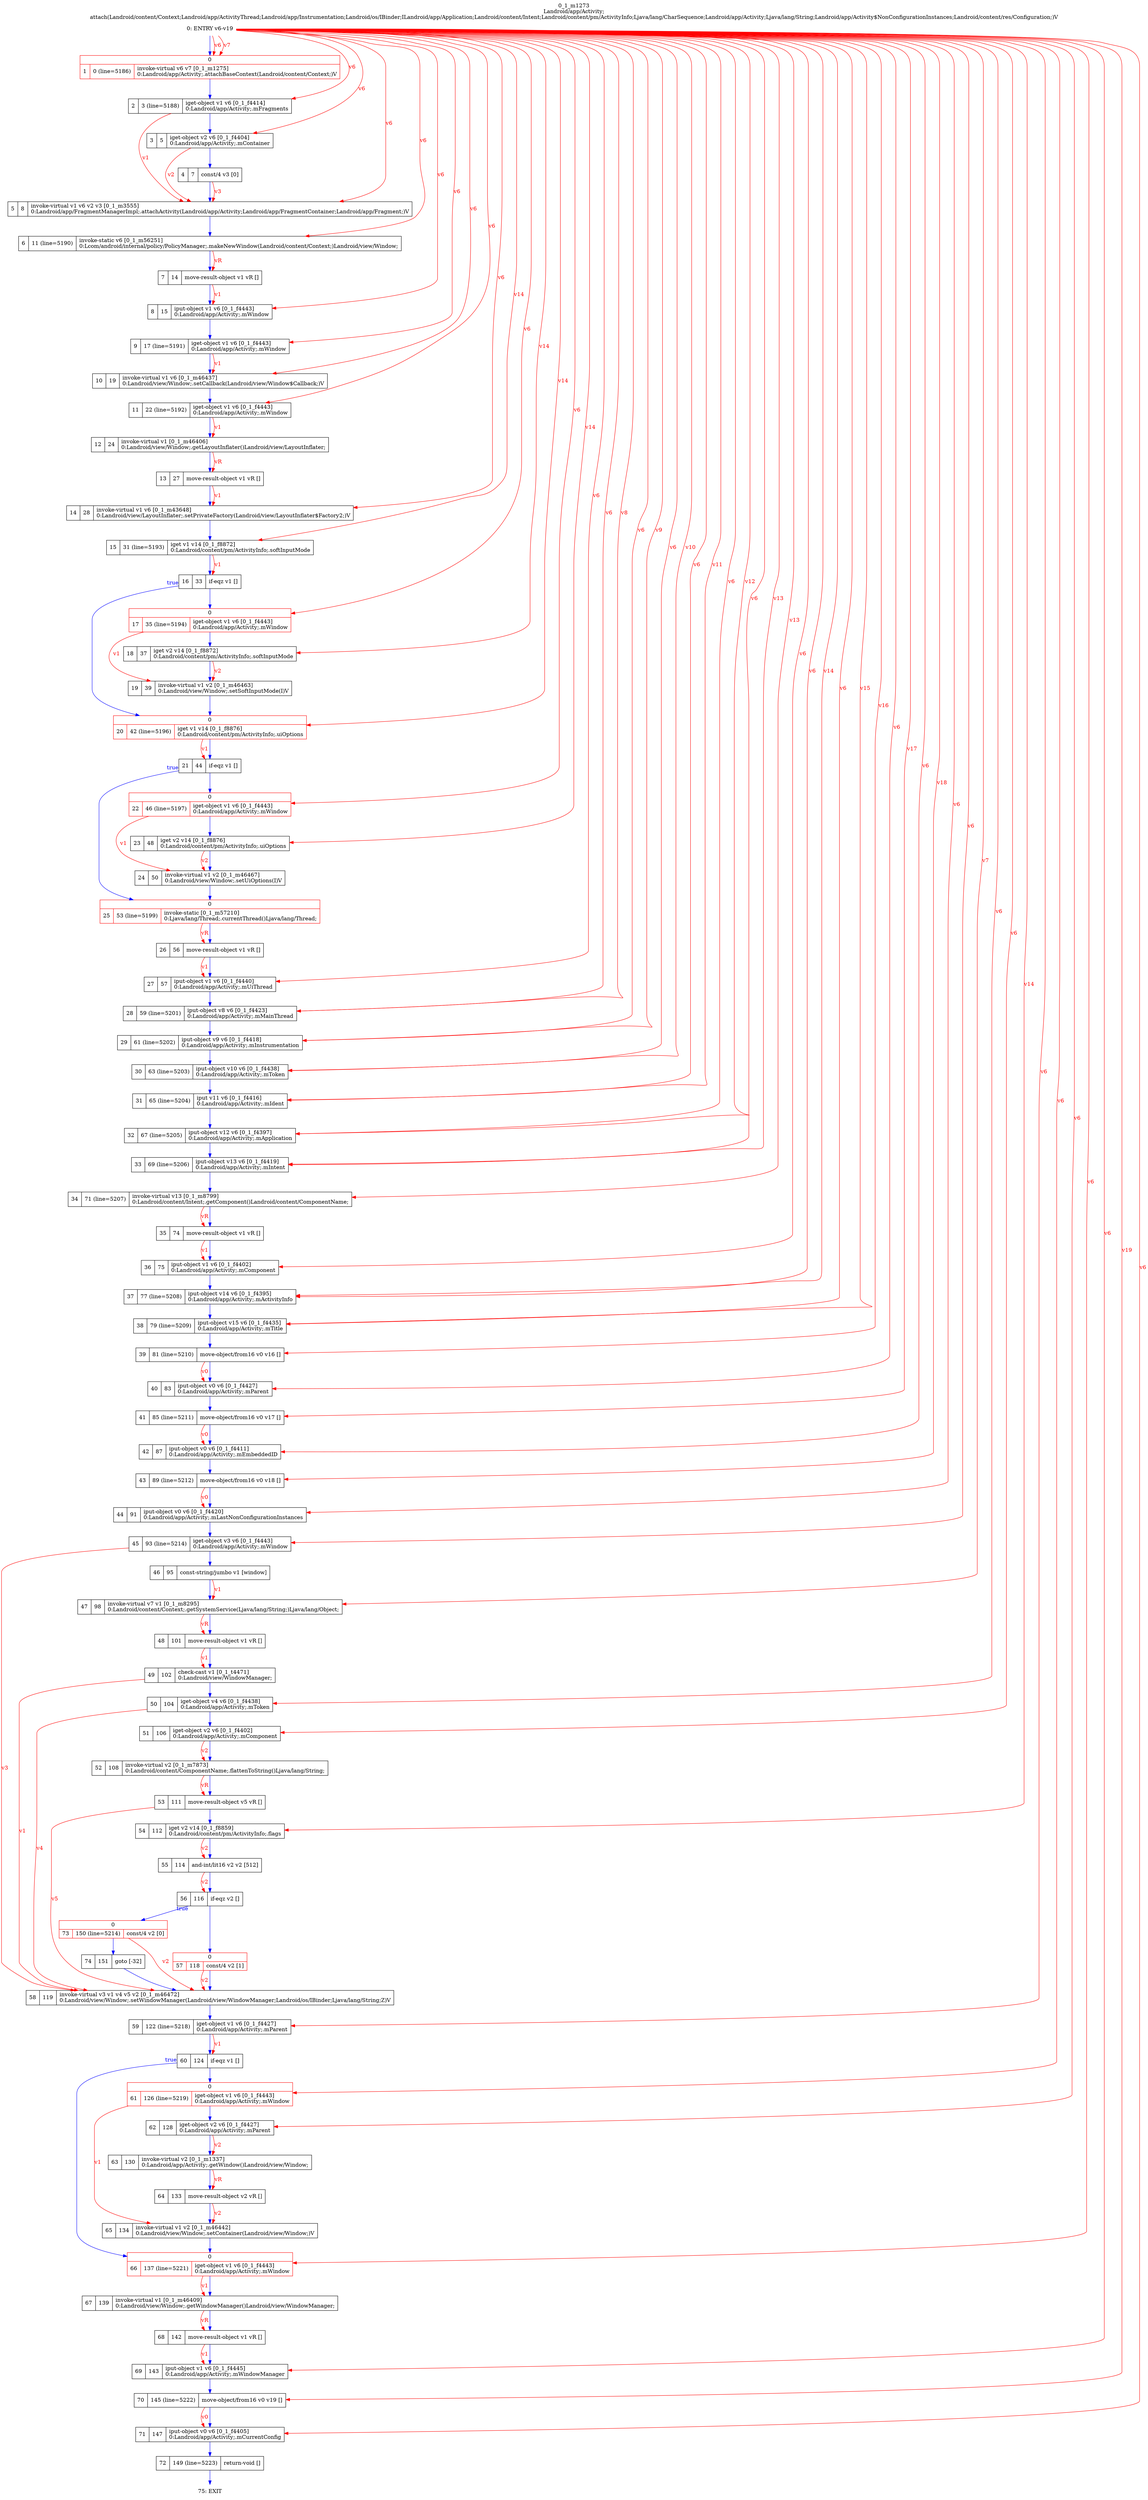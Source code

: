 digraph G {
rankdir=UD;
labelloc=t;
label="0_1_m1273\nLandroid/app/Activity;
attach(Landroid/content/Context;Landroid/app/ActivityThread;Landroid/app/Instrumentation;Landroid/os/IBinder;ILandroid/app/Application;Landroid/content/Intent;Landroid/content/pm/ActivityInfo;Ljava/lang/CharSequence;Landroid/app/Activity;Ljava/lang/String;Landroid/app/Activity$NonConfigurationInstances;Landroid/content/res/Configuration;)V";
0[label="0: ENTRY v6-v19",shape=plaintext];
1[label="{0|{1|0 (line=5186)|invoke-virtual v6 v7 [0_1_m1275]\l0:Landroid/app/Activity;.attachBaseContext(Landroid/content/Context;)V\l}}",shape=record,URL="0_1_m1275.dot", color=red];
2[label="2|3 (line=5188)|iget-object v1 v6 [0_1_f4414]\l0:Landroid/app/Activity;.mFragments\l",shape=record];
3[label="3|5|iget-object v2 v6 [0_1_f4404]\l0:Landroid/app/Activity;.mContainer\l",shape=record];
4[label="4|7|const/4 v3 [0]\l",shape=record];
5[label="5|8|invoke-virtual v1 v6 v2 v3 [0_1_m3555]\l0:Landroid/app/FragmentManagerImpl;.attachActivity(Landroid/app/Activity;Landroid/app/FragmentContainer;Landroid/app/Fragment;)V\l",shape=record,URL="0_1_m3555.dot"];
6[label="6|11 (line=5190)|invoke-static v6 [0_1_m56251]\l0:Lcom/android/internal/policy/PolicyManager;.makeNewWindow(Landroid/content/Context;)Landroid/view/Window;\l",shape=record,URL="0_1_m56251.dot"];
7[label="7|14|move-result-object v1 vR []\l",shape=record];
8[label="8|15|iput-object v1 v6 [0_1_f4443]\l0:Landroid/app/Activity;.mWindow\l",shape=record];
9[label="9|17 (line=5191)|iget-object v1 v6 [0_1_f4443]\l0:Landroid/app/Activity;.mWindow\l",shape=record];
10[label="10|19|invoke-virtual v1 v6 [0_1_m46437]\l0:Landroid/view/Window;.setCallback(Landroid/view/Window$Callback;)V\l",shape=record,URL="0_1_m46437.dot"];
11[label="11|22 (line=5192)|iget-object v1 v6 [0_1_f4443]\l0:Landroid/app/Activity;.mWindow\l",shape=record];
12[label="12|24|invoke-virtual v1 [0_1_m46406]\l0:Landroid/view/Window;.getLayoutInflater()Landroid/view/LayoutInflater;\l",shape=record,URL="0_1_m46406.dot"];
13[label="13|27|move-result-object v1 vR []\l",shape=record];
14[label="14|28|invoke-virtual v1 v6 [0_1_m43648]\l0:Landroid/view/LayoutInflater;.setPrivateFactory(Landroid/view/LayoutInflater$Factory2;)V\l",shape=record,URL="0_1_m43648.dot"];
15[label="15|31 (line=5193)|iget v1 v14 [0_1_f8872]\l0:Landroid/content/pm/ActivityInfo;.softInputMode\l",shape=record];
16[label="16|33|if-eqz v1 []\l",shape=record];
17[label="{0|{17|35 (line=5194)|iget-object v1 v6 [0_1_f4443]\l0:Landroid/app/Activity;.mWindow\l}}",shape=record, color=red];
18[label="18|37|iget v2 v14 [0_1_f8872]\l0:Landroid/content/pm/ActivityInfo;.softInputMode\l",shape=record];
19[label="19|39|invoke-virtual v1 v2 [0_1_m46463]\l0:Landroid/view/Window;.setSoftInputMode(I)V\l",shape=record,URL="0_1_m46463.dot"];
20[label="{0|{20|42 (line=5196)|iget v1 v14 [0_1_f8876]\l0:Landroid/content/pm/ActivityInfo;.uiOptions\l}}",shape=record, color=red];
21[label="21|44|if-eqz v1 []\l",shape=record];
22[label="{0|{22|46 (line=5197)|iget-object v1 v6 [0_1_f4443]\l0:Landroid/app/Activity;.mWindow\l}}",shape=record, color=red];
23[label="23|48|iget v2 v14 [0_1_f8876]\l0:Landroid/content/pm/ActivityInfo;.uiOptions\l",shape=record];
24[label="24|50|invoke-virtual v1 v2 [0_1_m46467]\l0:Landroid/view/Window;.setUiOptions(I)V\l",shape=record,URL="0_1_m46467.dot"];
25[label="{0|{25|53 (line=5199)|invoke-static [0_1_m57210]\l0:Ljava/lang/Thread;.currentThread()Ljava/lang/Thread;\l}}",shape=record,URL="0_1_m57210.dot", color=red];
26[label="26|56|move-result-object v1 vR []\l",shape=record];
27[label="27|57|iput-object v1 v6 [0_1_f4440]\l0:Landroid/app/Activity;.mUiThread\l",shape=record];
28[label="28|59 (line=5201)|iput-object v8 v6 [0_1_f4423]\l0:Landroid/app/Activity;.mMainThread\l",shape=record];
29[label="29|61 (line=5202)|iput-object v9 v6 [0_1_f4418]\l0:Landroid/app/Activity;.mInstrumentation\l",shape=record];
30[label="30|63 (line=5203)|iput-object v10 v6 [0_1_f4438]\l0:Landroid/app/Activity;.mToken\l",shape=record];
31[label="31|65 (line=5204)|iput v11 v6 [0_1_f4416]\l0:Landroid/app/Activity;.mIdent\l",shape=record];
32[label="32|67 (line=5205)|iput-object v12 v6 [0_1_f4397]\l0:Landroid/app/Activity;.mApplication\l",shape=record];
33[label="33|69 (line=5206)|iput-object v13 v6 [0_1_f4419]\l0:Landroid/app/Activity;.mIntent\l",shape=record];
34[label="34|71 (line=5207)|invoke-virtual v13 [0_1_m8799]\l0:Landroid/content/Intent;.getComponent()Landroid/content/ComponentName;\l",shape=record,URL="0_1_m8799.dot"];
35[label="35|74|move-result-object v1 vR []\l",shape=record];
36[label="36|75|iput-object v1 v6 [0_1_f4402]\l0:Landroid/app/Activity;.mComponent\l",shape=record];
37[label="37|77 (line=5208)|iput-object v14 v6 [0_1_f4395]\l0:Landroid/app/Activity;.mActivityInfo\l",shape=record];
38[label="38|79 (line=5209)|iput-object v15 v6 [0_1_f4435]\l0:Landroid/app/Activity;.mTitle\l",shape=record];
39[label="39|81 (line=5210)|move-object/from16 v0 v16 []\l",shape=record];
40[label="40|83|iput-object v0 v6 [0_1_f4427]\l0:Landroid/app/Activity;.mParent\l",shape=record];
41[label="41|85 (line=5211)|move-object/from16 v0 v17 []\l",shape=record];
42[label="42|87|iput-object v0 v6 [0_1_f4411]\l0:Landroid/app/Activity;.mEmbeddedID\l",shape=record];
43[label="43|89 (line=5212)|move-object/from16 v0 v18 []\l",shape=record];
44[label="44|91|iput-object v0 v6 [0_1_f4420]\l0:Landroid/app/Activity;.mLastNonConfigurationInstances\l",shape=record];
45[label="45|93 (line=5214)|iget-object v3 v6 [0_1_f4443]\l0:Landroid/app/Activity;.mWindow\l",shape=record];
46[label="46|95|const-string/jumbo v1 [window]\l",shape=record];
47[label="47|98|invoke-virtual v7 v1 [0_1_m8295]\l0:Landroid/content/Context;.getSystemService(Ljava/lang/String;)Ljava/lang/Object;\l",shape=record,URL="0_1_m8295.dot"];
48[label="48|101|move-result-object v1 vR []\l",shape=record];
49[label="49|102|check-cast v1 [0_1_t4471]\l0:Landroid/view/WindowManager;\l",shape=record];
50[label="50|104|iget-object v4 v6 [0_1_f4438]\l0:Landroid/app/Activity;.mToken\l",shape=record];
51[label="51|106|iget-object v2 v6 [0_1_f4402]\l0:Landroid/app/Activity;.mComponent\l",shape=record];
52[label="52|108|invoke-virtual v2 [0_1_m7873]\l0:Landroid/content/ComponentName;.flattenToString()Ljava/lang/String;\l",shape=record,URL="0_1_m7873.dot"];
53[label="53|111|move-result-object v5 vR []\l",shape=record];
54[label="54|112|iget v2 v14 [0_1_f8859]\l0:Landroid/content/pm/ActivityInfo;.flags\l",shape=record];
55[label="55|114|and-int/lit16 v2 v2 [512]\l",shape=record];
56[label="56|116|if-eqz v2 []\l",shape=record];
57[label="{0|{57|118|const/4 v2 [1]\l}}",shape=record, color=red];
58[label="58|119|invoke-virtual v3 v1 v4 v5 v2 [0_1_m46472]\l0:Landroid/view/Window;.setWindowManager(Landroid/view/WindowManager;Landroid/os/IBinder;Ljava/lang/String;Z)V\l",shape=record,URL="0_1_m46472.dot"];
59[label="59|122 (line=5218)|iget-object v1 v6 [0_1_f4427]\l0:Landroid/app/Activity;.mParent\l",shape=record];
60[label="60|124|if-eqz v1 []\l",shape=record];
61[label="{0|{61|126 (line=5219)|iget-object v1 v6 [0_1_f4443]\l0:Landroid/app/Activity;.mWindow\l}}",shape=record, color=red];
62[label="62|128|iget-object v2 v6 [0_1_f4427]\l0:Landroid/app/Activity;.mParent\l",shape=record];
63[label="63|130|invoke-virtual v2 [0_1_m1337]\l0:Landroid/app/Activity;.getWindow()Landroid/view/Window;\l",shape=record,URL="0_1_m1337.dot"];
64[label="64|133|move-result-object v2 vR []\l",shape=record];
65[label="65|134|invoke-virtual v1 v2 [0_1_m46442]\l0:Landroid/view/Window;.setContainer(Landroid/view/Window;)V\l",shape=record,URL="0_1_m46442.dot"];
66[label="{0|{66|137 (line=5221)|iget-object v1 v6 [0_1_f4443]\l0:Landroid/app/Activity;.mWindow\l}}",shape=record, color=red];
67[label="67|139|invoke-virtual v1 [0_1_m46409]\l0:Landroid/view/Window;.getWindowManager()Landroid/view/WindowManager;\l",shape=record,URL="0_1_m46409.dot"];
68[label="68|142|move-result-object v1 vR []\l",shape=record];
69[label="69|143|iput-object v1 v6 [0_1_f4445]\l0:Landroid/app/Activity;.mWindowManager\l",shape=record];
70[label="70|145 (line=5222)|move-object/from16 v0 v19 []\l",shape=record];
71[label="71|147|iput-object v0 v6 [0_1_f4405]\l0:Landroid/app/Activity;.mCurrentConfig\l",shape=record];
72[label="72|149 (line=5223)|return-void []\l",shape=record];
73[label="{0|{73|150 (line=5214)|const/4 v2 [0]\l}}",shape=record, color=red];
74[label="74|151|goto [-32]\l",shape=record];
75[label="75: EXIT",shape=plaintext];
0->1 [color=blue, fontcolor=blue,weight=100, taillabel=""];
1->2 [color=blue, fontcolor=blue,weight=100, taillabel=""];
2->3 [color=blue, fontcolor=blue,weight=100, taillabel=""];
3->4 [color=blue, fontcolor=blue,weight=100, taillabel=""];
4->5 [color=blue, fontcolor=blue,weight=100, taillabel=""];
5->6 [color=blue, fontcolor=blue,weight=100, taillabel=""];
6->7 [color=blue, fontcolor=blue,weight=100, taillabel=""];
7->8 [color=blue, fontcolor=blue,weight=100, taillabel=""];
8->9 [color=blue, fontcolor=blue,weight=100, taillabel=""];
9->10 [color=blue, fontcolor=blue,weight=100, taillabel=""];
10->11 [color=blue, fontcolor=blue,weight=100, taillabel=""];
11->12 [color=blue, fontcolor=blue,weight=100, taillabel=""];
12->13 [color=blue, fontcolor=blue,weight=100, taillabel=""];
13->14 [color=blue, fontcolor=blue,weight=100, taillabel=""];
14->15 [color=blue, fontcolor=blue,weight=100, taillabel=""];
15->16 [color=blue, fontcolor=blue,weight=100, taillabel=""];
16->20 [color=blue, fontcolor=blue,weight=10, taillabel="true"];
16->17 [color=blue, fontcolor=blue,weight=100, taillabel=""];
17->18 [color=blue, fontcolor=blue,weight=100, taillabel=""];
18->19 [color=blue, fontcolor=blue,weight=100, taillabel=""];
19->20 [color=blue, fontcolor=blue,weight=100, taillabel=""];
20->21 [color=blue, fontcolor=blue,weight=100, taillabel=""];
21->25 [color=blue, fontcolor=blue,weight=10, taillabel="true"];
21->22 [color=blue, fontcolor=blue,weight=100, taillabel=""];
22->23 [color=blue, fontcolor=blue,weight=100, taillabel=""];
23->24 [color=blue, fontcolor=blue,weight=100, taillabel=""];
24->25 [color=blue, fontcolor=blue,weight=100, taillabel=""];
25->26 [color=blue, fontcolor=blue,weight=100, taillabel=""];
26->27 [color=blue, fontcolor=blue,weight=100, taillabel=""];
27->28 [color=blue, fontcolor=blue,weight=100, taillabel=""];
28->29 [color=blue, fontcolor=blue,weight=100, taillabel=""];
29->30 [color=blue, fontcolor=blue,weight=100, taillabel=""];
30->31 [color=blue, fontcolor=blue,weight=100, taillabel=""];
31->32 [color=blue, fontcolor=blue,weight=100, taillabel=""];
32->33 [color=blue, fontcolor=blue,weight=100, taillabel=""];
33->34 [color=blue, fontcolor=blue,weight=100, taillabel=""];
34->35 [color=blue, fontcolor=blue,weight=100, taillabel=""];
35->36 [color=blue, fontcolor=blue,weight=100, taillabel=""];
36->37 [color=blue, fontcolor=blue,weight=100, taillabel=""];
37->38 [color=blue, fontcolor=blue,weight=100, taillabel=""];
38->39 [color=blue, fontcolor=blue,weight=100, taillabel=""];
39->40 [color=blue, fontcolor=blue,weight=100, taillabel=""];
40->41 [color=blue, fontcolor=blue,weight=100, taillabel=""];
41->42 [color=blue, fontcolor=blue,weight=100, taillabel=""];
42->43 [color=blue, fontcolor=blue,weight=100, taillabel=""];
43->44 [color=blue, fontcolor=blue,weight=100, taillabel=""];
44->45 [color=blue, fontcolor=blue,weight=100, taillabel=""];
45->46 [color=blue, fontcolor=blue,weight=100, taillabel=""];
46->47 [color=blue, fontcolor=blue,weight=100, taillabel=""];
47->48 [color=blue, fontcolor=blue,weight=100, taillabel=""];
48->49 [color=blue, fontcolor=blue,weight=100, taillabel=""];
49->50 [color=blue, fontcolor=blue,weight=100, taillabel=""];
50->51 [color=blue, fontcolor=blue,weight=100, taillabel=""];
51->52 [color=blue, fontcolor=blue,weight=100, taillabel=""];
52->53 [color=blue, fontcolor=blue,weight=100, taillabel=""];
53->54 [color=blue, fontcolor=blue,weight=100, taillabel=""];
54->55 [color=blue, fontcolor=blue,weight=100, taillabel=""];
55->56 [color=blue, fontcolor=blue,weight=100, taillabel=""];
56->73 [color=blue, fontcolor=blue,weight=10, taillabel="true"];
56->57 [color=blue, fontcolor=blue,weight=100, taillabel=""];
57->58 [color=blue, fontcolor=blue,weight=100, taillabel=""];
58->59 [color=blue, fontcolor=blue,weight=100, taillabel=""];
59->60 [color=blue, fontcolor=blue,weight=100, taillabel=""];
60->66 [color=blue, fontcolor=blue,weight=10, taillabel="true"];
60->61 [color=blue, fontcolor=blue,weight=100, taillabel=""];
61->62 [color=blue, fontcolor=blue,weight=100, taillabel=""];
62->63 [color=blue, fontcolor=blue,weight=100, taillabel=""];
63->64 [color=blue, fontcolor=blue,weight=100, taillabel=""];
64->65 [color=blue, fontcolor=blue,weight=100, taillabel=""];
65->66 [color=blue, fontcolor=blue,weight=100, taillabel=""];
66->67 [color=blue, fontcolor=blue,weight=100, taillabel=""];
67->68 [color=blue, fontcolor=blue,weight=100, taillabel=""];
68->69 [color=blue, fontcolor=blue,weight=100, taillabel=""];
69->70 [color=blue, fontcolor=blue,weight=100, taillabel=""];
70->71 [color=blue, fontcolor=blue,weight=100, taillabel=""];
71->72 [color=blue, fontcolor=blue,weight=100, taillabel=""];
72->75 [color=blue, fontcolor=blue,weight=100, taillabel=""];
73->74 [color=blue, fontcolor=blue,weight=100, taillabel=""];
74->58 [color=blue, fontcolor=blue,weight=100, taillabel=""];
0->1 [color=red, fontcolor=red, label="v6"];
0->1 [color=red, fontcolor=red, label="v7"];
0->2 [color=red, fontcolor=red, label="v6"];
0->3 [color=red, fontcolor=red, label="v6"];
0->5 [color=red, fontcolor=red, label="v6"];
2->5 [color=red, fontcolor=red, label="v1"];
3->5 [color=red, fontcolor=red, label="v2"];
4->5 [color=red, fontcolor=red, label="v3"];
0->6 [color=red, fontcolor=red, label="v6"];
6->7 [color=red, fontcolor=red, label="vR"];
0->8 [color=red, fontcolor=red, label="v6"];
7->8 [color=red, fontcolor=red, label="v1"];
0->9 [color=red, fontcolor=red, label="v6"];
0->10 [color=red, fontcolor=red, label="v6"];
9->10 [color=red, fontcolor=red, label="v1"];
0->11 [color=red, fontcolor=red, label="v6"];
11->12 [color=red, fontcolor=red, label="v1"];
12->13 [color=red, fontcolor=red, label="vR"];
0->14 [color=red, fontcolor=red, label="v6"];
13->14 [color=red, fontcolor=red, label="v1"];
0->15 [color=red, fontcolor=red, label="v14"];
15->16 [color=red, fontcolor=red, label="v1"];
0->17 [color=red, fontcolor=red, label="v6"];
0->18 [color=red, fontcolor=red, label="v14"];
17->19 [color=red, fontcolor=red, label="v1"];
18->19 [color=red, fontcolor=red, label="v2"];
0->20 [color=red, fontcolor=red, label="v14"];
20->21 [color=red, fontcolor=red, label="v1"];
0->22 [color=red, fontcolor=red, label="v6"];
0->23 [color=red, fontcolor=red, label="v14"];
22->24 [color=red, fontcolor=red, label="v1"];
23->24 [color=red, fontcolor=red, label="v2"];
25->26 [color=red, fontcolor=red, label="vR"];
0->27 [color=red, fontcolor=red, label="v6"];
26->27 [color=red, fontcolor=red, label="v1"];
0->28 [color=red, fontcolor=red, label="v6"];
0->28 [color=red, fontcolor=red, label="v8"];
0->29 [color=red, fontcolor=red, label="v6"];
0->29 [color=red, fontcolor=red, label="v9"];
0->30 [color=red, fontcolor=red, label="v6"];
0->30 [color=red, fontcolor=red, label="v10"];
0->31 [color=red, fontcolor=red, label="v6"];
0->31 [color=red, fontcolor=red, label="v11"];
0->32 [color=red, fontcolor=red, label="v6"];
0->32 [color=red, fontcolor=red, label="v12"];
0->33 [color=red, fontcolor=red, label="v6"];
0->33 [color=red, fontcolor=red, label="v13"];
0->34 [color=red, fontcolor=red, label="v13"];
34->35 [color=red, fontcolor=red, label="vR"];
0->36 [color=red, fontcolor=red, label="v6"];
35->36 [color=red, fontcolor=red, label="v1"];
0->37 [color=red, fontcolor=red, label="v6"];
0->37 [color=red, fontcolor=red, label="v14"];
0->38 [color=red, fontcolor=red, label="v6"];
0->38 [color=red, fontcolor=red, label="v15"];
0->39 [color=red, fontcolor=red, label="v16"];
0->40 [color=red, fontcolor=red, label="v6"];
39->40 [color=red, fontcolor=red, label="v0"];
0->41 [color=red, fontcolor=red, label="v17"];
0->42 [color=red, fontcolor=red, label="v6"];
41->42 [color=red, fontcolor=red, label="v0"];
0->43 [color=red, fontcolor=red, label="v18"];
0->44 [color=red, fontcolor=red, label="v6"];
43->44 [color=red, fontcolor=red, label="v0"];
0->45 [color=red, fontcolor=red, label="v6"];
0->47 [color=red, fontcolor=red, label="v7"];
46->47 [color=red, fontcolor=red, label="v1"];
47->48 [color=red, fontcolor=red, label="vR"];
48->49 [color=red, fontcolor=red, label="v1"];
0->50 [color=red, fontcolor=red, label="v6"];
0->51 [color=red, fontcolor=red, label="v6"];
51->52 [color=red, fontcolor=red, label="v2"];
52->53 [color=red, fontcolor=red, label="vR"];
0->54 [color=red, fontcolor=red, label="v14"];
54->55 [color=red, fontcolor=red, label="v2"];
55->56 [color=red, fontcolor=red, label="v2"];
45->58 [color=red, fontcolor=red, label="v3"];
49->58 [color=red, fontcolor=red, label="v1"];
50->58 [color=red, fontcolor=red, label="v4"];
53->58 [color=red, fontcolor=red, label="v5"];
57->58 [color=red, fontcolor=red, label="v2"];
73->58 [color=red, fontcolor=red, label="v2"];
0->59 [color=red, fontcolor=red, label="v6"];
59->60 [color=red, fontcolor=red, label="v1"];
0->61 [color=red, fontcolor=red, label="v6"];
0->62 [color=red, fontcolor=red, label="v6"];
62->63 [color=red, fontcolor=red, label="v2"];
63->64 [color=red, fontcolor=red, label="vR"];
61->65 [color=red, fontcolor=red, label="v1"];
64->65 [color=red, fontcolor=red, label="v2"];
0->66 [color=red, fontcolor=red, label="v6"];
66->67 [color=red, fontcolor=red, label="v1"];
67->68 [color=red, fontcolor=red, label="vR"];
0->69 [color=red, fontcolor=red, label="v6"];
68->69 [color=red, fontcolor=red, label="v1"];
0->70 [color=red, fontcolor=red, label="v19"];
0->71 [color=red, fontcolor=red, label="v6"];
70->71 [color=red, fontcolor=red, label="v0"];
}
